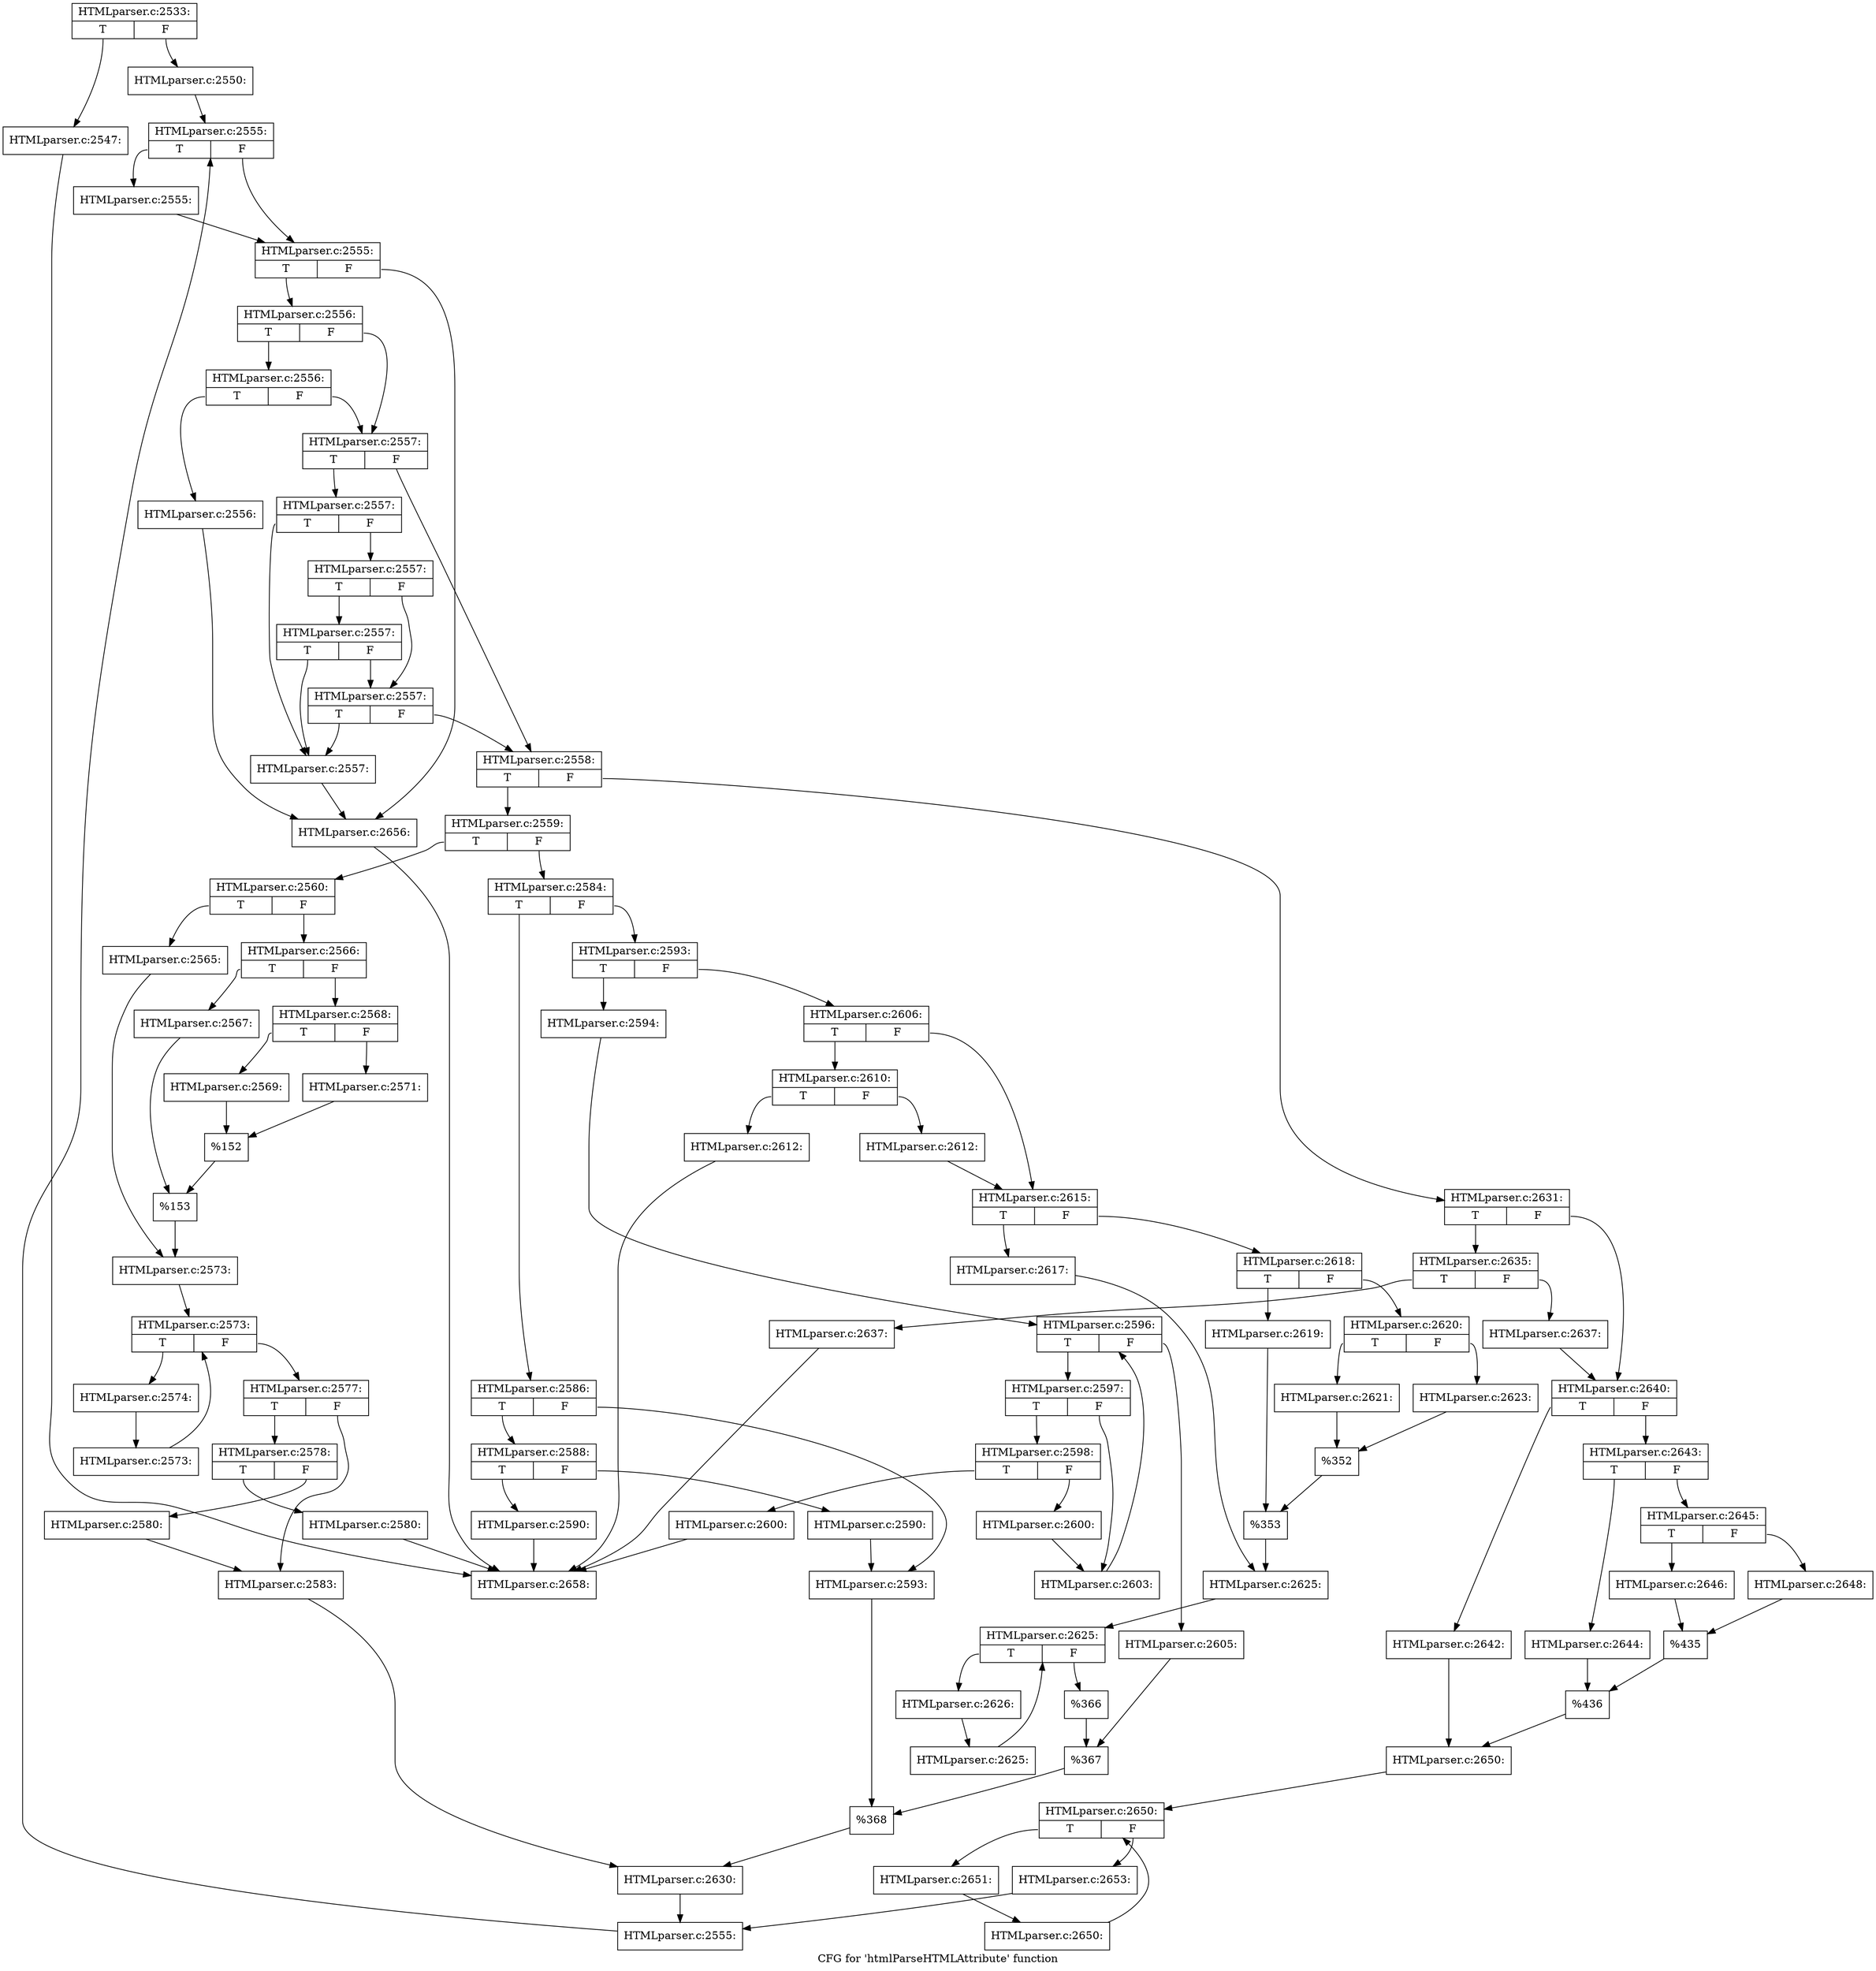 digraph "CFG for 'htmlParseHTMLAttribute' function" {
	label="CFG for 'htmlParseHTMLAttribute' function";

	Node0x3f43210 [shape=record,label="{HTMLparser.c:2533:|{<s0>T|<s1>F}}"];
	Node0x3f43210:s0 -> Node0x3f451b0;
	Node0x3f43210:s1 -> Node0x3f45200;
	Node0x3f451b0 [shape=record,label="{HTMLparser.c:2547:}"];
	Node0x3f451b0 -> Node0x3f43290;
	Node0x3f45200 [shape=record,label="{HTMLparser.c:2550:}"];
	Node0x3f45200 -> Node0x3f45b70;
	Node0x3f45b70 [shape=record,label="{HTMLparser.c:2555:|{<s0>T|<s1>F}}"];
	Node0x3f45b70:s0 -> Node0x3f45e60;
	Node0x3f45b70:s1 -> Node0x3f45e10;
	Node0x3f45e60 [shape=record,label="{HTMLparser.c:2555:}"];
	Node0x3f45e60 -> Node0x3f45e10;
	Node0x3f45e10 [shape=record,label="{HTMLparser.c:2555:|{<s0>T|<s1>F}}"];
	Node0x3f45e10:s0 -> Node0x3f46900;
	Node0x3f45e10:s1 -> Node0x3f45d90;
	Node0x3f46900 [shape=record,label="{HTMLparser.c:2556:|{<s0>T|<s1>F}}"];
	Node0x3f46900:s0 -> Node0x3f46b90;
	Node0x3f46900:s1 -> Node0x3f46b40;
	Node0x3f46b90 [shape=record,label="{HTMLparser.c:2556:|{<s0>T|<s1>F}}"];
	Node0x3f46b90:s0 -> Node0x3f46af0;
	Node0x3f46b90:s1 -> Node0x3f46b40;
	Node0x3f46af0 [shape=record,label="{HTMLparser.c:2556:}"];
	Node0x3f46af0 -> Node0x3f45d90;
	Node0x3f46b40 [shape=record,label="{HTMLparser.c:2557:|{<s0>T|<s1>F}}"];
	Node0x3f46b40:s0 -> Node0x3f47500;
	Node0x3f46b40:s1 -> Node0x3f474b0;
	Node0x3f47500 [shape=record,label="{HTMLparser.c:2557:|{<s0>T|<s1>F}}"];
	Node0x3f47500:s0 -> Node0x3f47460;
	Node0x3f47500:s1 -> Node0x3f478c0;
	Node0x3f478c0 [shape=record,label="{HTMLparser.c:2557:|{<s0>T|<s1>F}}"];
	Node0x3f478c0:s0 -> Node0x3f47d70;
	Node0x3f478c0:s1 -> Node0x3f47840;
	Node0x3f47d70 [shape=record,label="{HTMLparser.c:2557:|{<s0>T|<s1>F}}"];
	Node0x3f47d70:s0 -> Node0x3f47460;
	Node0x3f47d70:s1 -> Node0x3f47840;
	Node0x3f47840 [shape=record,label="{HTMLparser.c:2557:|{<s0>T|<s1>F}}"];
	Node0x3f47840:s0 -> Node0x3f47460;
	Node0x3f47840:s1 -> Node0x3f474b0;
	Node0x3f47460 [shape=record,label="{HTMLparser.c:2557:}"];
	Node0x3f47460 -> Node0x3f45d90;
	Node0x3f474b0 [shape=record,label="{HTMLparser.c:2558:|{<s0>T|<s1>F}}"];
	Node0x3f474b0:s0 -> Node0x3f48b50;
	Node0x3f474b0:s1 -> Node0x3f48bf0;
	Node0x3f48b50 [shape=record,label="{HTMLparser.c:2559:|{<s0>T|<s1>F}}"];
	Node0x3f48b50:s0 -> Node0x3f49270;
	Node0x3f48b50:s1 -> Node0x3f49310;
	Node0x3f49270 [shape=record,label="{HTMLparser.c:2560:|{<s0>T|<s1>F}}"];
	Node0x3f49270:s0 -> Node0x3f4a130;
	Node0x3f49270:s1 -> Node0x3f4a1d0;
	Node0x3f4a130 [shape=record,label="{HTMLparser.c:2565:}"];
	Node0x3f4a130 -> Node0x3f4a180;
	Node0x3f4a1d0 [shape=record,label="{HTMLparser.c:2566:|{<s0>T|<s1>F}}"];
	Node0x3f4a1d0:s0 -> Node0x3f4ab10;
	Node0x3f4a1d0:s1 -> Node0x3f4abb0;
	Node0x3f4ab10 [shape=record,label="{HTMLparser.c:2567:}"];
	Node0x3f4ab10 -> Node0x3f4ab60;
	Node0x3f4abb0 [shape=record,label="{HTMLparser.c:2568:|{<s0>T|<s1>F}}"];
	Node0x3f4abb0:s0 -> Node0x3f4b7c0;
	Node0x3f4abb0:s1 -> Node0x3f4b860;
	Node0x3f4b7c0 [shape=record,label="{HTMLparser.c:2569:}"];
	Node0x3f4b7c0 -> Node0x3f4b810;
	Node0x3f4b860 [shape=record,label="{HTMLparser.c:2571:}"];
	Node0x3f4b860 -> Node0x3f4b810;
	Node0x3f4b810 [shape=record,label="{%152}"];
	Node0x3f4b810 -> Node0x3f4ab60;
	Node0x3f4ab60 [shape=record,label="{%153}"];
	Node0x3f4ab60 -> Node0x3f4a180;
	Node0x3f4a180 [shape=record,label="{HTMLparser.c:2573:}"];
	Node0x3f4a180 -> Node0x3f4ce80;
	Node0x3f4ce80 [shape=record,label="{HTMLparser.c:2573:|{<s0>T|<s1>F}}"];
	Node0x3f4ce80:s0 -> Node0x3f4d160;
	Node0x3f4ce80:s1 -> Node0x3f4cdf0;
	Node0x3f4d160 [shape=record,label="{HTMLparser.c:2574:}"];
	Node0x3f4d160 -> Node0x3f4d0d0;
	Node0x3f4d0d0 [shape=record,label="{HTMLparser.c:2573:}"];
	Node0x3f4d0d0 -> Node0x3f4ce80;
	Node0x3f4cdf0 [shape=record,label="{HTMLparser.c:2577:|{<s0>T|<s1>F}}"];
	Node0x3f4cdf0:s0 -> Node0x3f4de00;
	Node0x3f4cdf0:s1 -> Node0x3f4de50;
	Node0x3f4de00 [shape=record,label="{HTMLparser.c:2578:|{<s0>T|<s1>F}}"];
	Node0x3f4de00:s0 -> Node0x3f4f2f0;
	Node0x3f4de00:s1 -> Node0x3f4f340;
	Node0x3f4f2f0 [shape=record,label="{HTMLparser.c:2580:}"];
	Node0x3f4f2f0 -> Node0x3f43290;
	Node0x3f4f340 [shape=record,label="{HTMLparser.c:2580:}"];
	Node0x3f4f340 -> Node0x3f4de50;
	Node0x3f4de50 [shape=record,label="{HTMLparser.c:2583:}"];
	Node0x3f4de50 -> Node0x3f492c0;
	Node0x3f49310 [shape=record,label="{HTMLparser.c:2584:|{<s0>T|<s1>F}}"];
	Node0x3f49310:s0 -> Node0x3f503a0;
	Node0x3f49310:s1 -> Node0x3f50440;
	Node0x3f503a0 [shape=record,label="{HTMLparser.c:2586:|{<s0>T|<s1>F}}"];
	Node0x3f503a0:s0 -> Node0x3f50a80;
	Node0x3f503a0:s1 -> Node0x3f50ad0;
	Node0x3f50a80 [shape=record,label="{HTMLparser.c:2588:|{<s0>T|<s1>F}}"];
	Node0x3f50a80:s0 -> Node0x3f51f70;
	Node0x3f50a80:s1 -> Node0x3f51fc0;
	Node0x3f51f70 [shape=record,label="{HTMLparser.c:2590:}"];
	Node0x3f51f70 -> Node0x3f43290;
	Node0x3f51fc0 [shape=record,label="{HTMLparser.c:2590:}"];
	Node0x3f51fc0 -> Node0x3f50ad0;
	Node0x3f50ad0 [shape=record,label="{HTMLparser.c:2593:}"];
	Node0x3f50ad0 -> Node0x3f503f0;
	Node0x3f50440 [shape=record,label="{HTMLparser.c:2593:|{<s0>T|<s1>F}}"];
	Node0x3f50440:s0 -> Node0x3f52b70;
	Node0x3f50440:s1 -> Node0x3f52c10;
	Node0x3f52b70 [shape=record,label="{HTMLparser.c:2594:}"];
	Node0x3f52b70 -> Node0x3f53350;
	Node0x3f53350 [shape=record,label="{HTMLparser.c:2596:|{<s0>T|<s1>F}}"];
	Node0x3f53350:s0 -> Node0x3f53800;
	Node0x3f53350:s1 -> Node0x3f53570;
	Node0x3f53800 [shape=record,label="{HTMLparser.c:2597:|{<s0>T|<s1>F}}"];
	Node0x3f53800:s0 -> Node0x3f539f0;
	Node0x3f53800:s1 -> Node0x3f53a40;
	Node0x3f539f0 [shape=record,label="{HTMLparser.c:2598:|{<s0>T|<s1>F}}"];
	Node0x3f539f0:s0 -> Node0x3f54e00;
	Node0x3f539f0:s1 -> Node0x3f54e50;
	Node0x3f54e00 [shape=record,label="{HTMLparser.c:2600:}"];
	Node0x3f54e00 -> Node0x3f43290;
	Node0x3f54e50 [shape=record,label="{HTMLparser.c:2600:}"];
	Node0x3f54e50 -> Node0x3f53a40;
	Node0x3f53a40 [shape=record,label="{HTMLparser.c:2603:}"];
	Node0x3f53a40 -> Node0x3f53350;
	Node0x3f53570 [shape=record,label="{HTMLparser.c:2605:}"];
	Node0x3f53570 -> Node0x3f52bc0;
	Node0x3f52c10 [shape=record,label="{HTMLparser.c:2606:|{<s0>T|<s1>F}}"];
	Node0x3f52c10:s0 -> Node0x3af0350;
	Node0x3f52c10:s1 -> Node0x3af03a0;
	Node0x3af0350 [shape=record,label="{HTMLparser.c:2610:|{<s0>T|<s1>F}}"];
	Node0x3af0350:s0 -> Node0x3f58ab0;
	Node0x3af0350:s1 -> Node0x3f58b00;
	Node0x3f58ab0 [shape=record,label="{HTMLparser.c:2612:}"];
	Node0x3f58ab0 -> Node0x3f43290;
	Node0x3f58b00 [shape=record,label="{HTMLparser.c:2612:}"];
	Node0x3f58b00 -> Node0x3af03a0;
	Node0x3af03a0 [shape=record,label="{HTMLparser.c:2615:|{<s0>T|<s1>F}}"];
	Node0x3af03a0:s0 -> Node0x3f59890;
	Node0x3af03a0:s1 -> Node0x3f59930;
	Node0x3f59890 [shape=record,label="{HTMLparser.c:2617:}"];
	Node0x3f59890 -> Node0x3f598e0;
	Node0x3f59930 [shape=record,label="{HTMLparser.c:2618:|{<s0>T|<s1>F}}"];
	Node0x3f59930:s0 -> Node0x3f5a230;
	Node0x3f59930:s1 -> Node0x3f5a2d0;
	Node0x3f5a230 [shape=record,label="{HTMLparser.c:2619:}"];
	Node0x3f5a230 -> Node0x3f5a280;
	Node0x3f5a2d0 [shape=record,label="{HTMLparser.c:2620:|{<s0>T|<s1>F}}"];
	Node0x3f5a2d0:s0 -> Node0x3f5aea0;
	Node0x3f5a2d0:s1 -> Node0x3f5af40;
	Node0x3f5aea0 [shape=record,label="{HTMLparser.c:2621:}"];
	Node0x3f5aea0 -> Node0x3f5aef0;
	Node0x3f5af40 [shape=record,label="{HTMLparser.c:2623:}"];
	Node0x3f5af40 -> Node0x3f5aef0;
	Node0x3f5aef0 [shape=record,label="{%352}"];
	Node0x3f5aef0 -> Node0x3f5a280;
	Node0x3f5a280 [shape=record,label="{%353}"];
	Node0x3f5a280 -> Node0x3f598e0;
	Node0x3f598e0 [shape=record,label="{HTMLparser.c:2625:}"];
	Node0x3f598e0 -> Node0x3f5c560;
	Node0x3f5c560 [shape=record,label="{HTMLparser.c:2625:|{<s0>T|<s1>F}}"];
	Node0x3f5c560:s0 -> Node0x3f5c840;
	Node0x3f5c560:s1 -> Node0x3f5c4d0;
	Node0x3f5c840 [shape=record,label="{HTMLparser.c:2626:}"];
	Node0x3f5c840 -> Node0x3f5c7b0;
	Node0x3f5c7b0 [shape=record,label="{HTMLparser.c:2625:}"];
	Node0x3f5c7b0 -> Node0x3f5c560;
	Node0x3f5c4d0 [shape=record,label="{%366}"];
	Node0x3f5c4d0 -> Node0x3f52bc0;
	Node0x3f52bc0 [shape=record,label="{%367}"];
	Node0x3f52bc0 -> Node0x3f503f0;
	Node0x3f503f0 [shape=record,label="{%368}"];
	Node0x3f503f0 -> Node0x3f492c0;
	Node0x3f492c0 [shape=record,label="{HTMLparser.c:2630:}"];
	Node0x3f492c0 -> Node0x3f48ba0;
	Node0x3f48bf0 [shape=record,label="{HTMLparser.c:2631:|{<s0>T|<s1>F}}"];
	Node0x3f48bf0:s0 -> Node0x3f5e0c0;
	Node0x3f48bf0:s1 -> Node0x3f5e110;
	Node0x3f5e0c0 [shape=record,label="{HTMLparser.c:2635:|{<s0>T|<s1>F}}"];
	Node0x3f5e0c0:s0 -> Node0x3f5f5b0;
	Node0x3f5e0c0:s1 -> Node0x3f5f600;
	Node0x3f5f5b0 [shape=record,label="{HTMLparser.c:2637:}"];
	Node0x3f5f5b0 -> Node0x3f43290;
	Node0x3f5f600 [shape=record,label="{HTMLparser.c:2637:}"];
	Node0x3f5f600 -> Node0x3f5e110;
	Node0x3f5e110 [shape=record,label="{HTMLparser.c:2640:|{<s0>T|<s1>F}}"];
	Node0x3f5e110:s0 -> Node0x3f60300;
	Node0x3f5e110:s1 -> Node0x3f603a0;
	Node0x3f60300 [shape=record,label="{HTMLparser.c:2642:}"];
	Node0x3f60300 -> Node0x3f60350;
	Node0x3f603a0 [shape=record,label="{HTMLparser.c:2643:|{<s0>T|<s1>F}}"];
	Node0x3f603a0:s0 -> Node0x3f60ca0;
	Node0x3f603a0:s1 -> Node0x3f60d40;
	Node0x3f60ca0 [shape=record,label="{HTMLparser.c:2644:}"];
	Node0x3f60ca0 -> Node0x3f60cf0;
	Node0x3f60d40 [shape=record,label="{HTMLparser.c:2645:|{<s0>T|<s1>F}}"];
	Node0x3f60d40:s0 -> Node0x3f61910;
	Node0x3f60d40:s1 -> Node0x3f619b0;
	Node0x3f61910 [shape=record,label="{HTMLparser.c:2646:}"];
	Node0x3f61910 -> Node0x3f61960;
	Node0x3f619b0 [shape=record,label="{HTMLparser.c:2648:}"];
	Node0x3f619b0 -> Node0x3f61960;
	Node0x3f61960 [shape=record,label="{%435}"];
	Node0x3f61960 -> Node0x3f60cf0;
	Node0x3f60cf0 [shape=record,label="{%436}"];
	Node0x3f60cf0 -> Node0x3f60350;
	Node0x3f60350 [shape=record,label="{HTMLparser.c:2650:}"];
	Node0x3f60350 -> Node0x3f62fd0;
	Node0x3f62fd0 [shape=record,label="{HTMLparser.c:2650:|{<s0>T|<s1>F}}"];
	Node0x3f62fd0:s0 -> Node0x3f632b0;
	Node0x3f62fd0:s1 -> Node0x3f62f40;
	Node0x3f632b0 [shape=record,label="{HTMLparser.c:2651:}"];
	Node0x3f632b0 -> Node0x3f63220;
	Node0x3f63220 [shape=record,label="{HTMLparser.c:2650:}"];
	Node0x3f63220 -> Node0x3f62fd0;
	Node0x3f62f40 [shape=record,label="{HTMLparser.c:2653:}"];
	Node0x3f62f40 -> Node0x3f48ba0;
	Node0x3f48ba0 [shape=record,label="{HTMLparser.c:2555:}"];
	Node0x3f48ba0 -> Node0x3f45b70;
	Node0x3f45d90 [shape=record,label="{HTMLparser.c:2656:}"];
	Node0x3f45d90 -> Node0x3f43290;
	Node0x3f43290 [shape=record,label="{HTMLparser.c:2658:}"];
}
